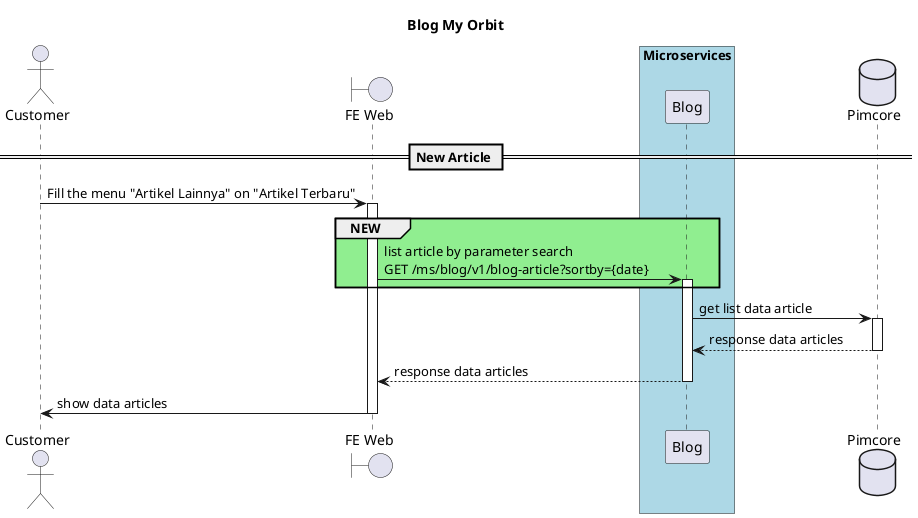 @startuml blog
title "Blog My Orbit"


actor "Customer" as C
boundary "FE Web" as FE
box "Microservices" #LightBlue
participant "Blog" as Content
end box
database "Pimcore" as DB

== New Article ==

C -> FE : Fill the menu "Artikel Lainnya" on "Artikel Terbaru"
activate FE
group #LightGreen NEW
FE -> Content ++ :  list article by parameter search \nGET /ms/blog/v1/blog-article?sortby={date}
end
Content -> DB ++: get list data article
DB --> Content --: response data articles
Content --> FE -- : response data articles
FE -> C --: show data articles
@enduml